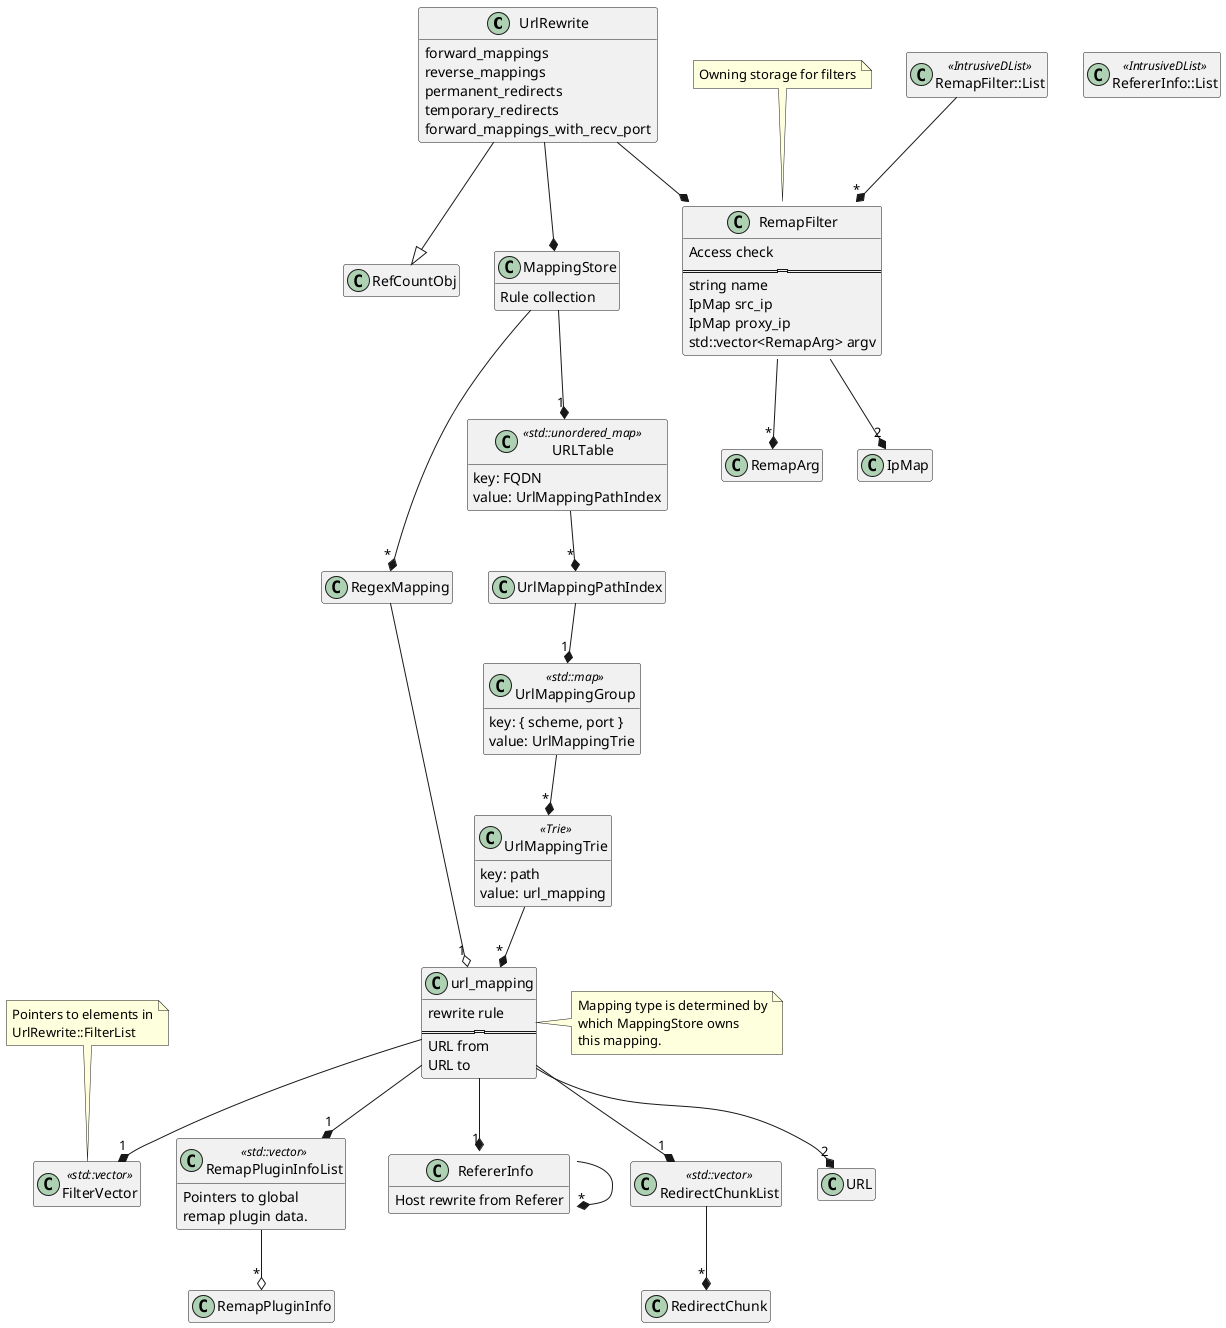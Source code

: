 ' Licensed under the Apache License, Version 2.0 (the "License");
' you may not use this file except in compliance with the License.
' You may obtain a copy of the License at http://www.apache.org/licenses/LICENSE-2.0
' Unless required by  applicable law or agreed to in writing, software distributed under the License is distributed
' on an \"AS IS\" BASIS, WITHOUT WARRANTIES OR CONDITIONS OF ANY KIND, either express or implied.
' See the License for the specific language governing permissions and limitations under the License.

@startuml

hide empty members

class UrlRewrite  {
  forward_mappings
  reverse_mappings
  permanent_redirects
  temporary_redirects
  forward_mappings_with_recv_port
}

UrlRewrite --|> RefCountObj
UrlRewrite --* MappingStore
UrlRewrite --* RemapFilter::List
note top: Owning storage for filters
class RemapFilter::List << IntrusiveDList >> {
}
RemapFilter::List --* "*" RemapFilter

class MappingStore {
  Rule collection
}

MappingStore --* "*" RegexMapping
MappingStore --* "1" URLTable

class URLTable <<std::unordered_map>> {
  key: FQDN
  value: UrlMappingPathIndex
}

URLTable --* "*" UrlMappingPathIndex

class RemapFilter {
  Access check
  ============
  string name
  IpMap src_ip
  IpMap proxy_ip
  std::vector<RemapArg> argv
}

RemapFilter --* "*" RemapArg
RemapFilter --* "2" IpMap

class url_mapping {
  rewrite rule
  ================
  URL from
  URL to
}
note right: Mapping type is determined by\nwhich MappingStore owns\nthis mapping.

url_mapping --* "1" FilterVector
note top: Pointers to elements in\nUrlRewrite::FilterList

class FilterVector << std::vector >> {
}

url_mapping --* "1" RemapPluginInfoList
url_mapping --* "1" RefererInfo::List
url_mapping --* "1" RedirectChunkList
url_mapping --* "2" URL

class RemapPluginInfoList << std::vector >> {
  Pointers to global
  remap plugin data.
}
RemapPluginInfoList --o "*" RemapPluginInfo

class RedirectChunkList << std::vector >> {
}
RedirectChunkList --* "*" RedirectChunk

RefererInfo::List --* "*" RefererInfo

class RefererInfo::List << IntrusiveDList >> {
}

class RefererInfo {
  Host rewrite from Referer
}

class RedirectChunk {
}

class UrlMappingPathIndex {
}

class UrlMappingTrie << Trie >> {
  key: path
  value: url_mapping
}

class UrlMappingGroup << std::map >> {
  key: { scheme, port }
  value: UrlMappingTrie
}

UrlMappingPathIndex --* "1" UrlMappingGroup
UrlMappingGroup --* "*" UrlMappingTrie
UrlMappingTrie --* "*" url_mapping

RegexMapping --o "1" url_mapping

@enduml
